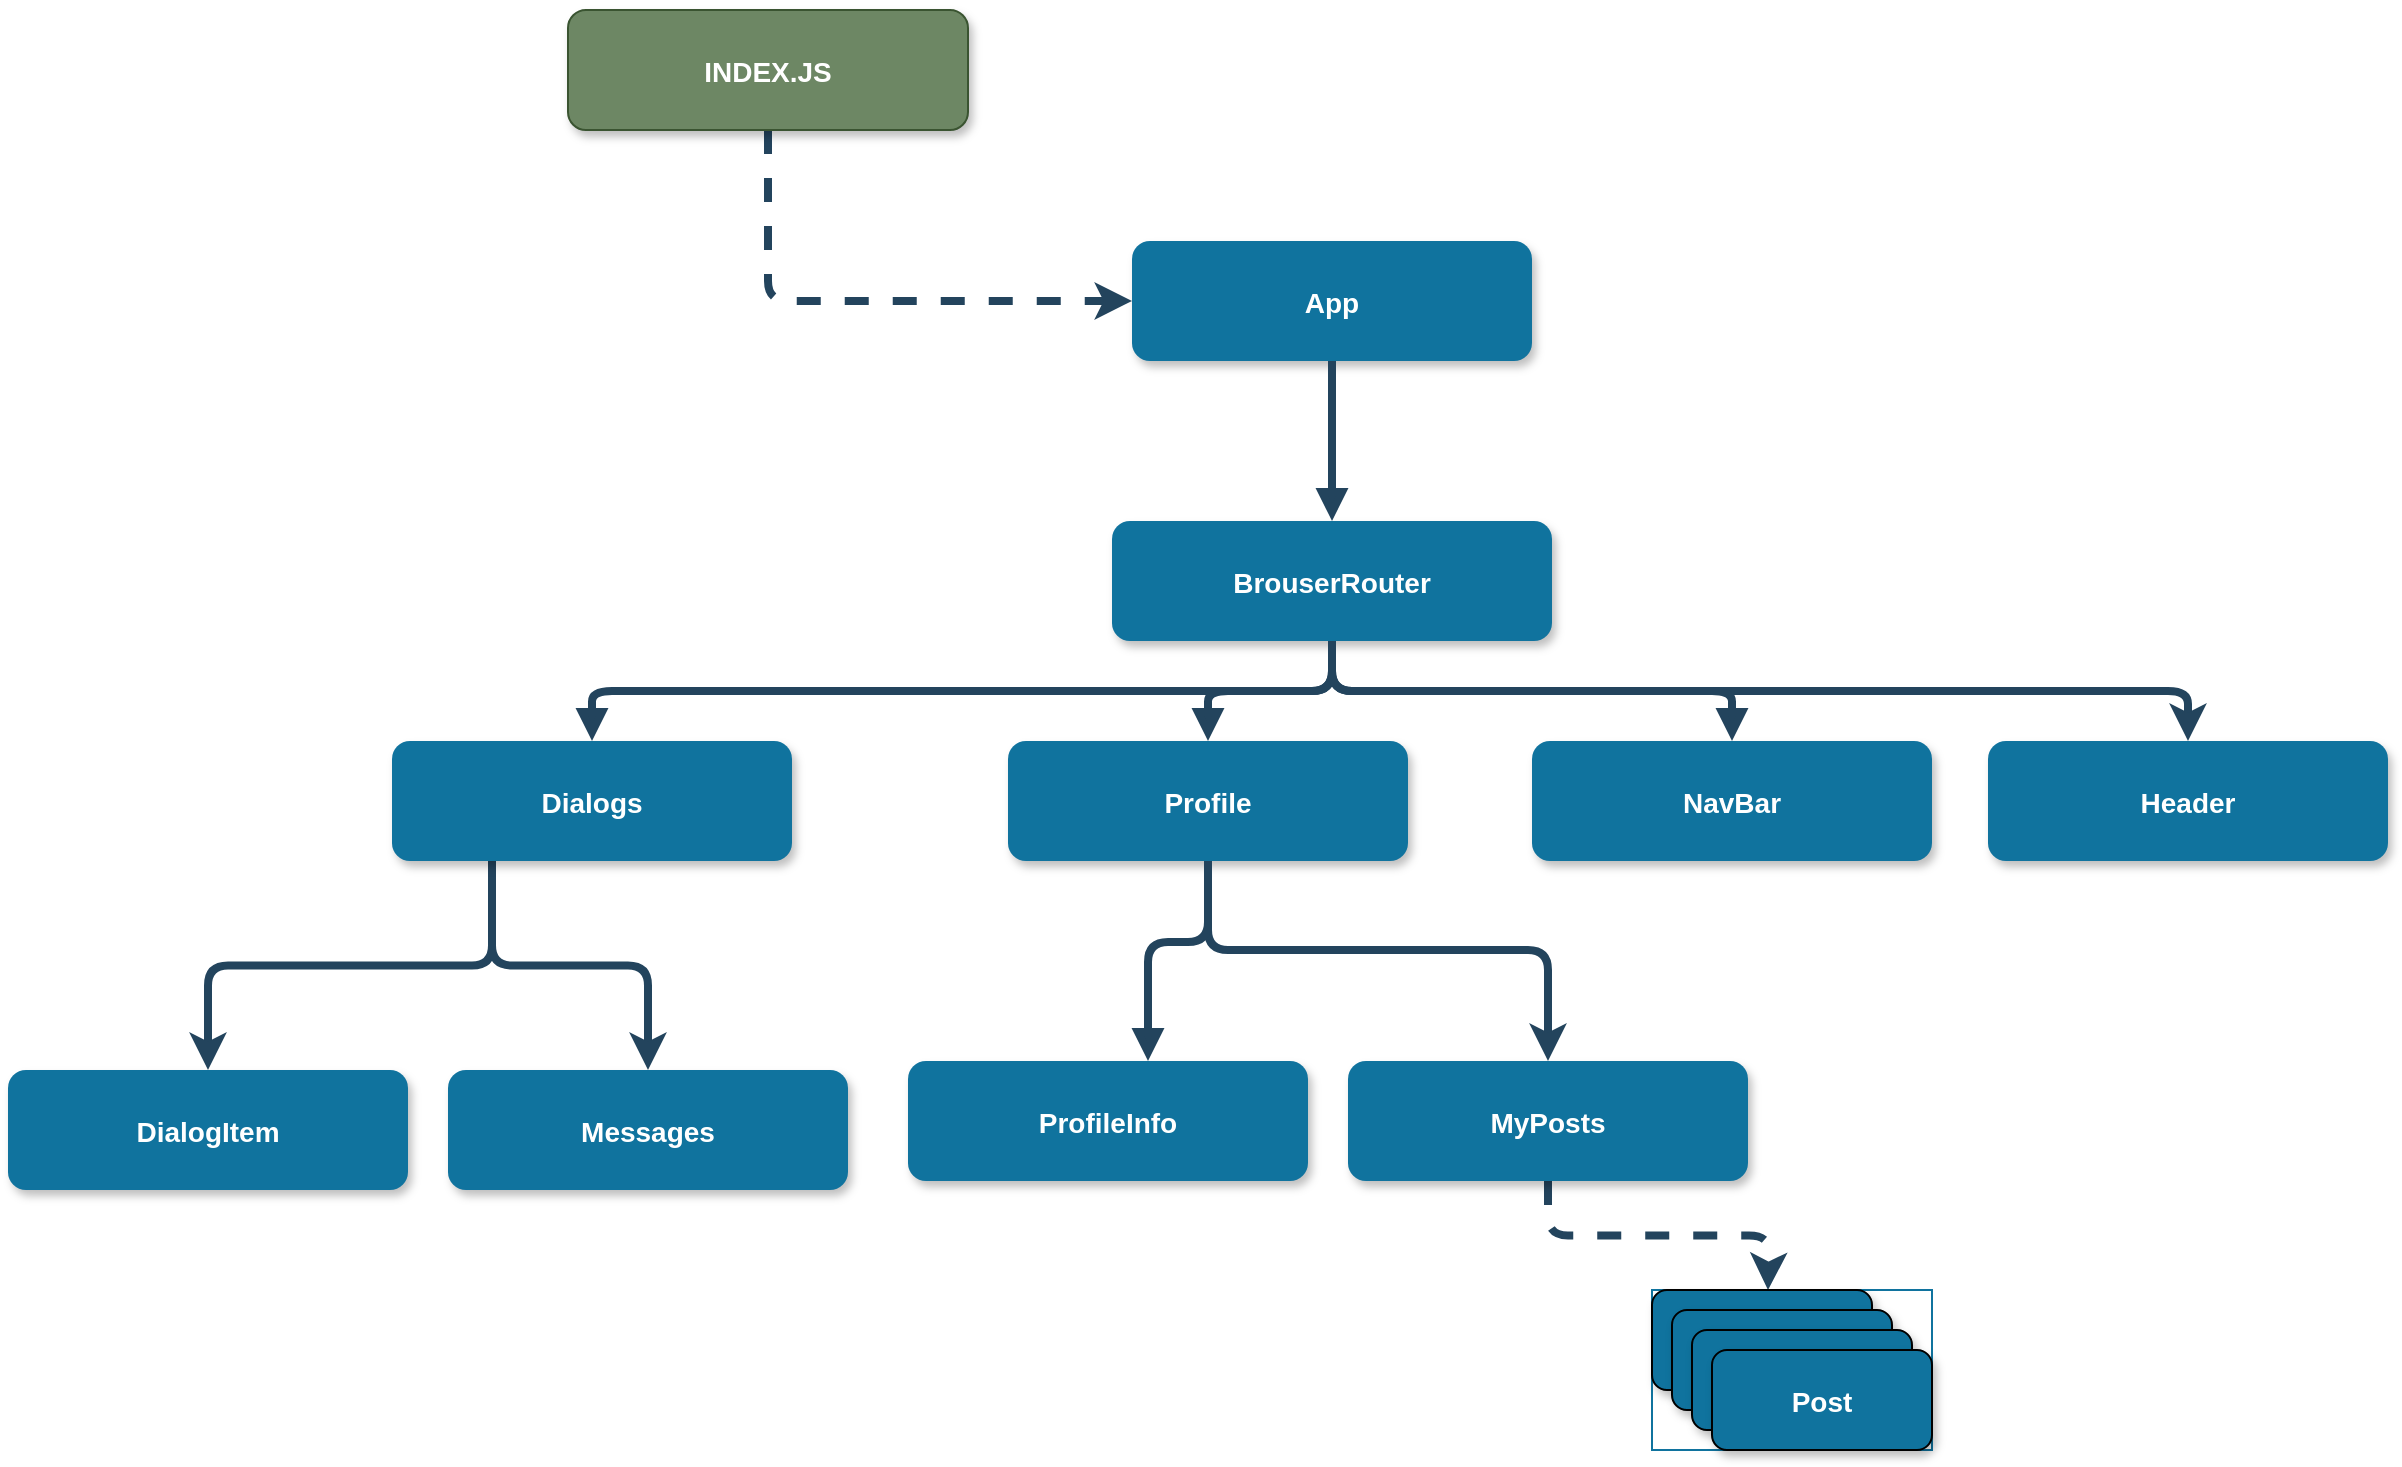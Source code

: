 <mxfile version="12.7.2" type="github" pages="2"><diagram name="Projest" id="97916047-d0de-89f5-080d-49f4d83e522f"><mxGraphModel dx="1948" dy="1125" grid="1" gridSize="10" guides="1" tooltips="1" connect="1" arrows="1" fold="1" page="1" pageScale="1.5" pageWidth="1169" pageHeight="827" background="#ffffff" math="0" shadow="0"><root><mxCell id="0"/><mxCell id="1" parent="0"/><mxCell id="2" value="App" style="rounded=1;fillColor=#10739E;strokeColor=none;shadow=1;gradientColor=none;fontStyle=1;fontColor=#FFFFFF;fontSize=14;" parent="1" vertex="1"><mxGeometry x="672" y="205.5" width="200" height="60" as="geometry"/></mxCell><mxCell id="8rH-HQoLi7qk94GjEJAH-62" style="edgeStyle=orthogonalEdgeStyle;rounded=1;orthogonalLoop=1;jettySize=auto;html=1;exitX=0.5;exitY=1;exitDx=0;exitDy=0;entryX=0.5;entryY=0;entryDx=0;entryDy=0;strokeWidth=4;strokeColor=#23445D;" edge="1" parent="1" source="3" target="8rH-HQoLi7qk94GjEJAH-55"><mxGeometry relative="1" as="geometry"/></mxCell><mxCell id="3" value="BrouserRouter" style="rounded=1;fillColor=#10739E;strokeColor=none;shadow=1;gradientColor=none;fontStyle=1;fontColor=#FFFFFF;fontSize=14;" parent="1" vertex="1"><mxGeometry x="662" y="345.5" width="220" height="60" as="geometry"/></mxCell><mxCell id="8rH-HQoLi7qk94GjEJAH-64" style="edgeStyle=orthogonalEdgeStyle;rounded=1;orthogonalLoop=1;jettySize=auto;html=1;exitX=0.25;exitY=1;exitDx=0;exitDy=0;strokeColor=#23445D;strokeWidth=4;entryX=0.5;entryY=0;entryDx=0;entryDy=0;" edge="1" parent="1" source="4" target="8"><mxGeometry relative="1" as="geometry"><mxPoint x="380" y="620" as="targetPoint"/></mxGeometry></mxCell><mxCell id="8rH-HQoLi7qk94GjEJAH-68" style="edgeStyle=orthogonalEdgeStyle;rounded=1;orthogonalLoop=1;jettySize=auto;html=1;exitX=0.25;exitY=1;exitDx=0;exitDy=0;entryX=0.5;entryY=0;entryDx=0;entryDy=0;strokeColor=#23445D;strokeWidth=4;" edge="1" parent="1" source="4" target="9"><mxGeometry relative="1" as="geometry"/></mxCell><mxCell id="4" value="Dialogs" style="rounded=1;fillColor=#10739E;strokeColor=none;shadow=1;gradientColor=none;fontStyle=1;fontColor=#FFFFFF;fontSize=14;" parent="1" vertex="1"><mxGeometry x="302" y="455.5" width="200" height="60" as="geometry"/></mxCell><mxCell id="8rH-HQoLi7qk94GjEJAH-69" style="edgeStyle=orthogonalEdgeStyle;rounded=1;orthogonalLoop=1;jettySize=auto;html=1;exitX=0.5;exitY=1;exitDx=0;exitDy=0;strokeColor=#23445D;strokeWidth=4;" edge="1" parent="1" source="5" target="18"><mxGeometry relative="1" as="geometry"><Array as="points"><mxPoint x="710" y="560"/><mxPoint x="880" y="560"/></Array></mxGeometry></mxCell><mxCell id="5" value="Profile" style="rounded=1;fillColor=#10739E;strokeColor=none;shadow=1;gradientColor=none;fontStyle=1;fontColor=#FFFFFF;fontSize=14;" parent="1" vertex="1"><mxGeometry x="610" y="455.5" width="200" height="60" as="geometry"/></mxCell><mxCell id="6" value="NavBar" style="rounded=1;fillColor=#10739E;strokeColor=none;shadow=1;gradientColor=none;fontStyle=1;fontColor=#FFFFFF;fontSize=14;" parent="1" vertex="1"><mxGeometry x="872" y="455.5" width="200" height="60" as="geometry"/></mxCell><mxCell id="8rH-HQoLi7qk94GjEJAH-63" style="edgeStyle=orthogonalEdgeStyle;rounded=1;orthogonalLoop=1;jettySize=auto;html=1;exitX=0.5;exitY=1;exitDx=0;exitDy=0;entryX=0;entryY=0.5;entryDx=0;entryDy=0;strokeColor=#23445D;strokeWidth=4;dashed=1;" edge="1" parent="1" source="7" target="2"><mxGeometry relative="1" as="geometry"/></mxCell><mxCell id="7" value="INDEX.JS" style="rounded=1;fillColor=#6d8764;strokeColor=#3A5431;shadow=1;fontStyle=1;fontColor=#ffffff;fontSize=14;" parent="1" vertex="1"><mxGeometry x="390" y="90" width="200" height="60" as="geometry"/></mxCell><mxCell id="8" value="DialogItem" style="rounded=1;fillColor=#10739E;strokeColor=none;shadow=1;gradientColor=none;fontStyle=1;fontColor=#FFFFFF;fontSize=14;" parent="1" vertex="1"><mxGeometry x="110" y="620" width="200" height="60" as="geometry"/></mxCell><mxCell id="9" value="Messages" style="rounded=1;fillColor=#10739E;strokeColor=none;shadow=1;gradientColor=none;fontStyle=1;fontColor=#FFFFFF;fontSize=14;" parent="1" vertex="1"><mxGeometry x="330" y="620" width="200" height="60" as="geometry"/></mxCell><mxCell id="13" value="ProfileInfo" style="rounded=1;fillColor=#10739E;strokeColor=none;shadow=1;gradientColor=none;fontStyle=1;fontColor=#FFFFFF;fontSize=14;" parent="1" vertex="1"><mxGeometry x="560" y="615.5" width="200" height="60" as="geometry"/></mxCell><mxCell id="8rH-HQoLi7qk94GjEJAH-67" style="edgeStyle=orthogonalEdgeStyle;rounded=1;orthogonalLoop=1;jettySize=auto;html=1;exitX=0.5;exitY=1;exitDx=0;exitDy=0;dashed=1;strokeColor=#23445D;strokeWidth=4;" edge="1" parent="1" source="18"><mxGeometry relative="1" as="geometry"><mxPoint x="990" y="730" as="targetPoint"/></mxGeometry></mxCell><mxCell id="18" value="MyPosts" style="rounded=1;fillColor=#10739E;strokeColor=none;shadow=1;gradientColor=none;fontStyle=1;fontColor=#FFFFFF;fontSize=14;" parent="1" vertex="1"><mxGeometry x="780" y="615.5" width="200" height="60" as="geometry"/></mxCell><mxCell id="29" value="" style="edgeStyle=elbowEdgeStyle;elbow=vertical;strokeWidth=4;endArrow=block;endFill=1;fontStyle=1;strokeColor=#23445D;" parent="1" source="2" target="3" edge="1"><mxGeometry x="22" y="165.5" width="100" height="100" as="geometry"><mxPoint x="22" y="265.5" as="sourcePoint"/><mxPoint x="122" y="165.5" as="targetPoint"/></mxGeometry></mxCell><mxCell id="30" value="" style="edgeStyle=elbowEdgeStyle;elbow=vertical;strokeWidth=4;endArrow=block;endFill=1;fontStyle=1;strokeColor=#23445D;" parent="1" source="3" target="5" edge="1"><mxGeometry x="22" y="165.5" width="100" height="100" as="geometry"><mxPoint x="22" y="265.5" as="sourcePoint"/><mxPoint x="122" y="165.5" as="targetPoint"/></mxGeometry></mxCell><mxCell id="31" value="" style="edgeStyle=elbowEdgeStyle;elbow=vertical;strokeWidth=4;endArrow=block;endFill=1;fontStyle=1;strokeColor=#23445D;" parent="1" source="3" target="4" edge="1"><mxGeometry x="22" y="165.5" width="100" height="100" as="geometry"><mxPoint x="22" y="265.5" as="sourcePoint"/><mxPoint x="122" y="165.5" as="targetPoint"/></mxGeometry></mxCell><mxCell id="32" value="" style="edgeStyle=elbowEdgeStyle;elbow=vertical;strokeWidth=4;endArrow=block;endFill=1;fontStyle=1;strokeColor=#23445D;" parent="1" source="3" target="6" edge="1"><mxGeometry x="22" y="165.5" width="100" height="100" as="geometry"><mxPoint x="22" y="265.5" as="sourcePoint"/><mxPoint x="122" y="165.5" as="targetPoint"/></mxGeometry></mxCell><mxCell id="54" value="" style="edgeStyle=elbowEdgeStyle;elbow=vertical;strokeWidth=4;endArrow=block;endFill=1;fontStyle=1;strokeColor=#23445D;exitX=0.5;exitY=1;exitDx=0;exitDy=0;" parent="1" source="5" target="13" edge="1"><mxGeometry x="22" y="165.5" width="100" height="100" as="geometry"><mxPoint x="22" y="265.5" as="sourcePoint"/><mxPoint x="122" y="165.5" as="targetPoint"/><Array as="points"><mxPoint x="680" y="556"/></Array></mxGeometry></mxCell><mxCell id="8rH-HQoLi7qk94GjEJAH-55" value="Header" style="rounded=1;fillColor=#10739E;strokeColor=none;shadow=1;gradientColor=none;fontStyle=1;fontColor=#FFFFFF;fontSize=14;" vertex="1" parent="1"><mxGeometry x="1100" y="455.5" width="200" height="60" as="geometry"/></mxCell><mxCell id="8rH-HQoLi7qk94GjEJAH-66" value="" style="group;strokeColor=#10739E;" vertex="1" connectable="0" parent="1"><mxGeometry x="932" y="730" width="140" height="80" as="geometry"/></mxCell><mxCell id="8rH-HQoLi7qk94GjEJAH-65" value="" style="group;glass=0;rounded=1;" vertex="1" connectable="0" parent="8rH-HQoLi7qk94GjEJAH-66"><mxGeometry width="140" height="80" as="geometry"/></mxCell><mxCell id="8rH-HQoLi7qk94GjEJAH-56" value="Post" style="rounded=1;fillColor=#10739E;strokeColor=#000000;shadow=1;gradientColor=none;fontStyle=1;fontColor=#FFFFFF;fontSize=14;glass=0;" vertex="1" parent="8rH-HQoLi7qk94GjEJAH-65"><mxGeometry width="110" height="50" as="geometry"/></mxCell><mxCell id="8rH-HQoLi7qk94GjEJAH-57" value="Post" style="rounded=1;fillColor=#10739E;strokeColor=#000000;shadow=1;gradientColor=none;fontStyle=1;fontColor=#FFFFFF;fontSize=14;glass=0;" vertex="1" parent="8rH-HQoLi7qk94GjEJAH-65"><mxGeometry x="10" y="10" width="110" height="50" as="geometry"/></mxCell><mxCell id="8rH-HQoLi7qk94GjEJAH-58" value="Post" style="rounded=1;fillColor=#10739E;strokeColor=#000000;shadow=1;gradientColor=none;fontStyle=1;fontColor=#FFFFFF;fontSize=14;glass=0;" vertex="1" parent="8rH-HQoLi7qk94GjEJAH-65"><mxGeometry x="20" y="20" width="110" height="50" as="geometry"/></mxCell><mxCell id="8rH-HQoLi7qk94GjEJAH-59" value="Post" style="rounded=1;fillColor=#10739E;strokeColor=#000000;shadow=1;gradientColor=none;fontStyle=1;fontColor=#FFFFFF;fontSize=14;glass=0;" vertex="1" parent="8rH-HQoLi7qk94GjEJAH-65"><mxGeometry x="30" y="30" width="110" height="50" as="geometry"/></mxCell></root></mxGraphModel></diagram><diagram id="QcBv_YV_K-PPiXLq4Xhk" name="Idea"><mxGraphModel dx="1169" dy="675" grid="1" gridSize="10" guides="1" tooltips="1" connect="1" arrows="1" fold="1" page="1" pageScale="1" pageWidth="1169" pageHeight="827" math="0" shadow="0"><root><mxCell id="84icpWIu39lTyYmBP3AR-0"/><mxCell id="84icpWIu39lTyYmBP3AR-1" parent="84icpWIu39lTyYmBP3AR-0"/><mxCell id="84icpWIu39lTyYmBP3AR-2" value="" style="endArrow=none;dashed=1;html=1;strokeColor=#23445D;strokeWidth=4;" edge="1" parent="84icpWIu39lTyYmBP3AR-1"><mxGeometry width="50" height="50" relative="1" as="geometry"><mxPoint x="560" y="680" as="sourcePoint"/><mxPoint x="560" y="70" as="targetPoint"/></mxGeometry></mxCell><mxCell id="84icpWIu39lTyYmBP3AR-3" value="UI&lt;br&gt;User Interface" style="rounded=1;whiteSpace=wrap;html=1;shadow=0;glass=0;comic=0;strokeColor=#10739E;fillColor=#10739E;" vertex="1" parent="84icpWIu39lTyYmBP3AR-1"><mxGeometry x="280" y="120" width="120" height="60" as="geometry"/></mxCell><mxCell id="84icpWIu39lTyYmBP3AR-8" style="edgeStyle=orthogonalEdgeStyle;rounded=1;orthogonalLoop=1;jettySize=auto;html=1;exitX=0;exitY=0.5;exitDx=0;exitDy=0;entryX=1;entryY=0;entryDx=0;entryDy=0;strokeColor=#23445D;strokeWidth=2;" edge="1" parent="84icpWIu39lTyYmBP3AR-1" source="84icpWIu39lTyYmBP3AR-4" target="84icpWIu39lTyYmBP3AR-7"><mxGeometry relative="1" as="geometry"><Array as="points"><mxPoint x="720" y="210"/><mxPoint x="452" y="210"/></Array></mxGeometry></mxCell><mxCell id="84icpWIu39lTyYmBP3AR-4" value="BLL&lt;br&gt;Buisness Logic Layer" style="rounded=1;whiteSpace=wrap;html=1;shadow=0;glass=0;comic=0;strokeColor=#10739E;fillColor=#10739E;" vertex="1" parent="84icpWIu39lTyYmBP3AR-1"><mxGeometry x="720" y="120" width="120" height="60" as="geometry"/></mxCell><mxCell id="84icpWIu39lTyYmBP3AR-5" value="React" style="text;html=1;strokeColor=none;fillColor=none;align=center;verticalAlign=middle;whiteSpace=wrap;rounded=0;shadow=0;glass=0;comic=0;" vertex="1" parent="84icpWIu39lTyYmBP3AR-1"><mxGeometry x="280" y="100" width="40" height="20" as="geometry"/></mxCell><mxCell id="84icpWIu39lTyYmBP3AR-6" value="REDUX" style="text;html=1;strokeColor=none;fillColor=none;align=center;verticalAlign=middle;whiteSpace=wrap;rounded=0;shadow=0;glass=0;comic=0;" vertex="1" parent="84icpWIu39lTyYmBP3AR-1"><mxGeometry x="790" y="100" width="40" height="20" as="geometry"/></mxCell><mxCell id="84icpWIu39lTyYmBP3AR-7" value="Profile" style="ellipse;whiteSpace=wrap;html=1;rounded=0;shadow=0;glass=0;comic=0;strokeColor=#6c8ebf;fillColor=#dae8fc;" vertex="1" parent="84icpWIu39lTyYmBP3AR-1"><mxGeometry x="350" y="240" width="120" height="80" as="geometry"/></mxCell><mxCell id="84icpWIu39lTyYmBP3AR-9" value="Props" style="text;html=1;strokeColor=none;fillColor=none;align=center;verticalAlign=middle;whiteSpace=wrap;rounded=0;shadow=0;glass=0;comic=0;" vertex="1" parent="84icpWIu39lTyYmBP3AR-1"><mxGeometry x="580" y="190" width="40" height="20" as="geometry"/></mxCell></root></mxGraphModel></diagram></mxfile>